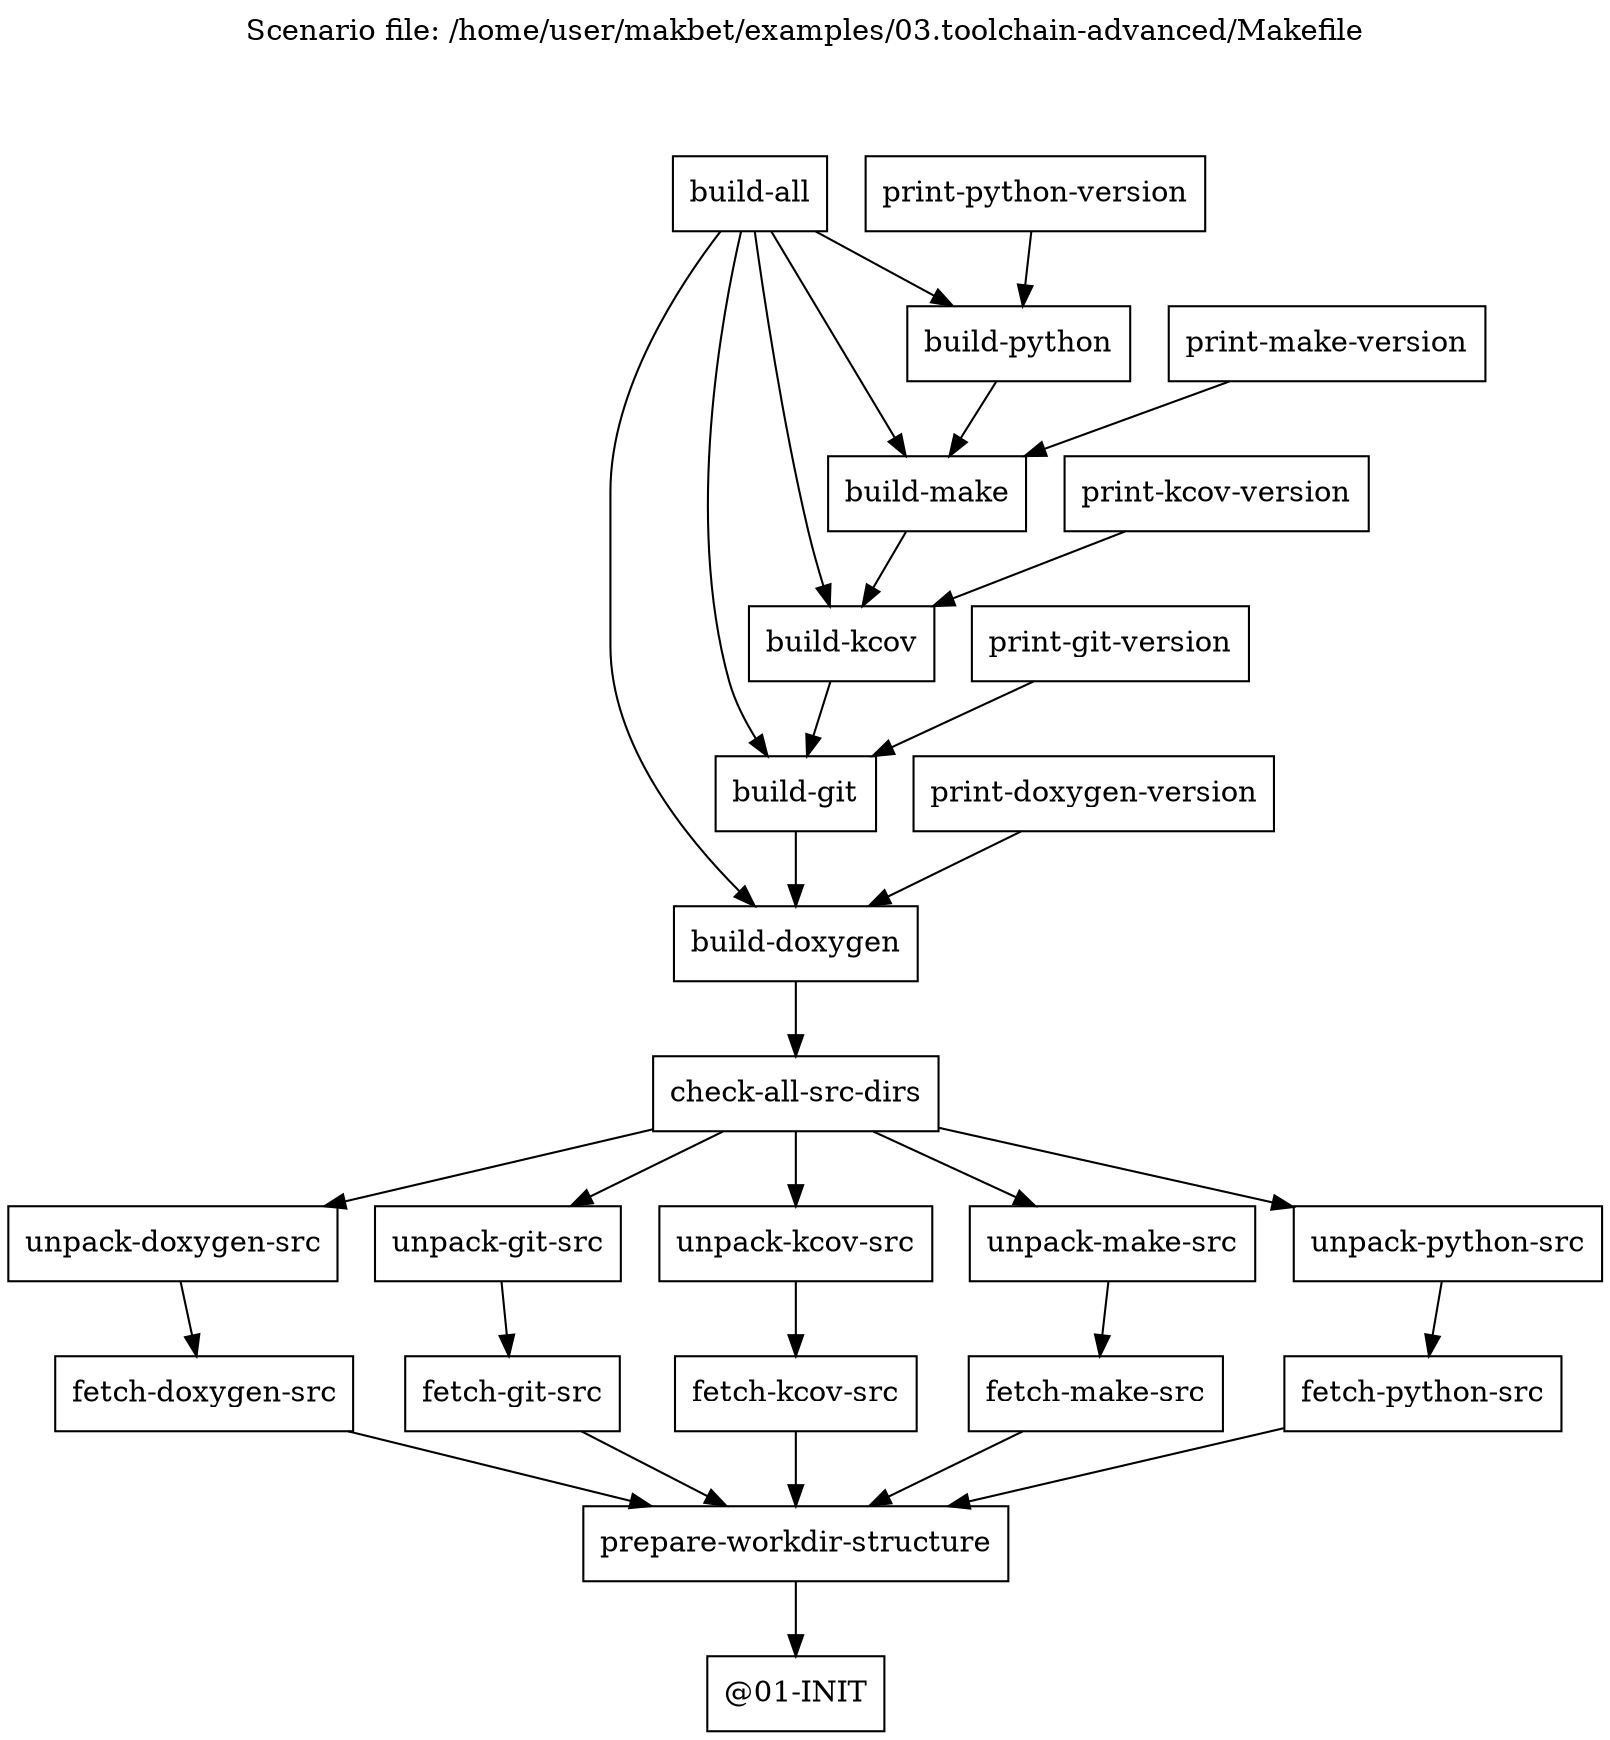 digraph {

// This file has been generated by makbet heads/master-0-g0eba8f3
// Generation date: Mon Aug 31 12:00:46 AM CEST 2020
// Scenario file: /home/user/makbet/examples/03.toolchain-advanced/Makefile

// Graph title.
labelloc="t";
label="Scenario file: /home/user/makbet/examples/03.toolchain-advanced/Makefile\n\n\n\n";

// Node options.
node [shape=box];


"@01-INIT";

"build-all" -> "build-doxygen";
"build-all" -> "build-git";
"build-all" -> "build-kcov";
"build-all" -> "build-make";
"build-all" -> "build-python";

"build-doxygen" -> "check-all-src-dirs";

"build-git" -> "build-doxygen";

"build-kcov" -> "build-git";

"build-make" -> "build-kcov";

"build-python" -> "build-make";

"check-all-src-dirs" -> "unpack-doxygen-src";
"check-all-src-dirs" -> "unpack-git-src";
"check-all-src-dirs" -> "unpack-kcov-src";
"check-all-src-dirs" -> "unpack-make-src";
"check-all-src-dirs" -> "unpack-python-src";

"fetch-doxygen-src" -> "prepare-workdir-structure";

"fetch-git-src" -> "prepare-workdir-structure";

"fetch-kcov-src" -> "prepare-workdir-structure";

"fetch-make-src" -> "prepare-workdir-structure";

"fetch-python-src" -> "prepare-workdir-structure";

"prepare-workdir-structure" -> "@01-INIT";

"print-doxygen-version" -> "build-doxygen";

"print-git-version" -> "build-git";

"print-kcov-version" -> "build-kcov";

"print-make-version" -> "build-make";

"print-python-version" -> "build-python";

"unpack-doxygen-src" -> "fetch-doxygen-src";

"unpack-git-src" -> "fetch-git-src";

"unpack-kcov-src" -> "fetch-kcov-src";

"unpack-make-src" -> "fetch-make-src";

"unpack-python-src" -> "fetch-python-src";

}


// End of file

